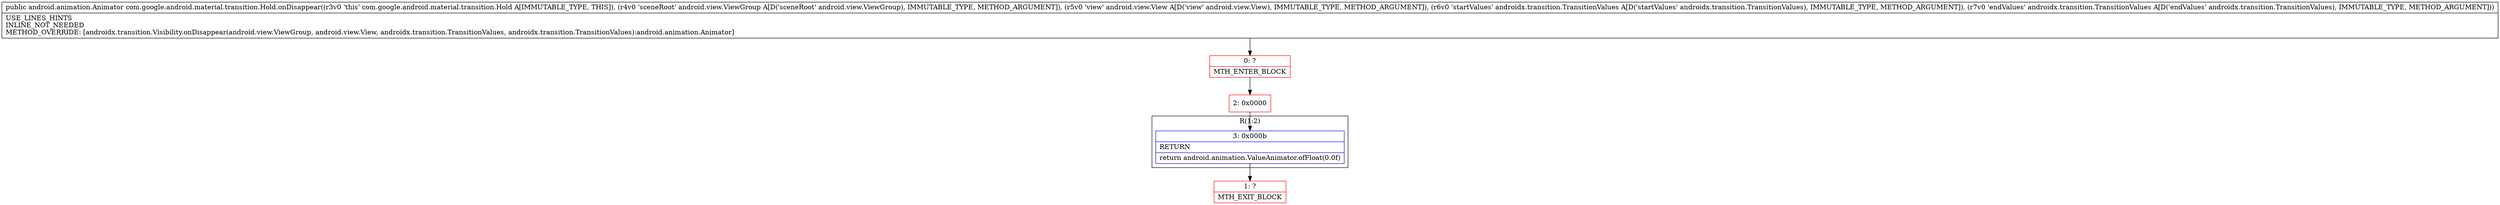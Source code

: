digraph "CFG forcom.google.android.material.transition.Hold.onDisappear(Landroid\/view\/ViewGroup;Landroid\/view\/View;Landroidx\/transition\/TransitionValues;Landroidx\/transition\/TransitionValues;)Landroid\/animation\/Animator;" {
subgraph cluster_Region_426343976 {
label = "R(1:2)";
node [shape=record,color=blue];
Node_3 [shape=record,label="{3\:\ 0x000b|RETURN\l|return android.animation.ValueAnimator.ofFloat(0.0f)\l}"];
}
Node_0 [shape=record,color=red,label="{0\:\ ?|MTH_ENTER_BLOCK\l}"];
Node_2 [shape=record,color=red,label="{2\:\ 0x0000}"];
Node_1 [shape=record,color=red,label="{1\:\ ?|MTH_EXIT_BLOCK\l}"];
MethodNode[shape=record,label="{public android.animation.Animator com.google.android.material.transition.Hold.onDisappear((r3v0 'this' com.google.android.material.transition.Hold A[IMMUTABLE_TYPE, THIS]), (r4v0 'sceneRoot' android.view.ViewGroup A[D('sceneRoot' android.view.ViewGroup), IMMUTABLE_TYPE, METHOD_ARGUMENT]), (r5v0 'view' android.view.View A[D('view' android.view.View), IMMUTABLE_TYPE, METHOD_ARGUMENT]), (r6v0 'startValues' androidx.transition.TransitionValues A[D('startValues' androidx.transition.TransitionValues), IMMUTABLE_TYPE, METHOD_ARGUMENT]), (r7v0 'endValues' androidx.transition.TransitionValues A[D('endValues' androidx.transition.TransitionValues), IMMUTABLE_TYPE, METHOD_ARGUMENT]))  | USE_LINES_HINTS\lINLINE_NOT_NEEDED\lMETHOD_OVERRIDE: [androidx.transition.Visibility.onDisappear(android.view.ViewGroup, android.view.View, androidx.transition.TransitionValues, androidx.transition.TransitionValues):android.animation.Animator]\l}"];
MethodNode -> Node_0;Node_3 -> Node_1;
Node_0 -> Node_2;
Node_2 -> Node_3;
}

